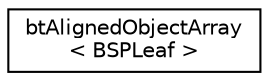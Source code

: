 digraph "Graphical Class Hierarchy"
{
  edge [fontname="Helvetica",fontsize="10",labelfontname="Helvetica",labelfontsize="10"];
  node [fontname="Helvetica",fontsize="10",shape=record];
  rankdir="LR";
  Node1 [label="btAlignedObjectArray\l\< BSPLeaf \>",height=0.2,width=0.4,color="black", fillcolor="white", style="filled",URL="$classbt_aligned_object_array.html"];
}
